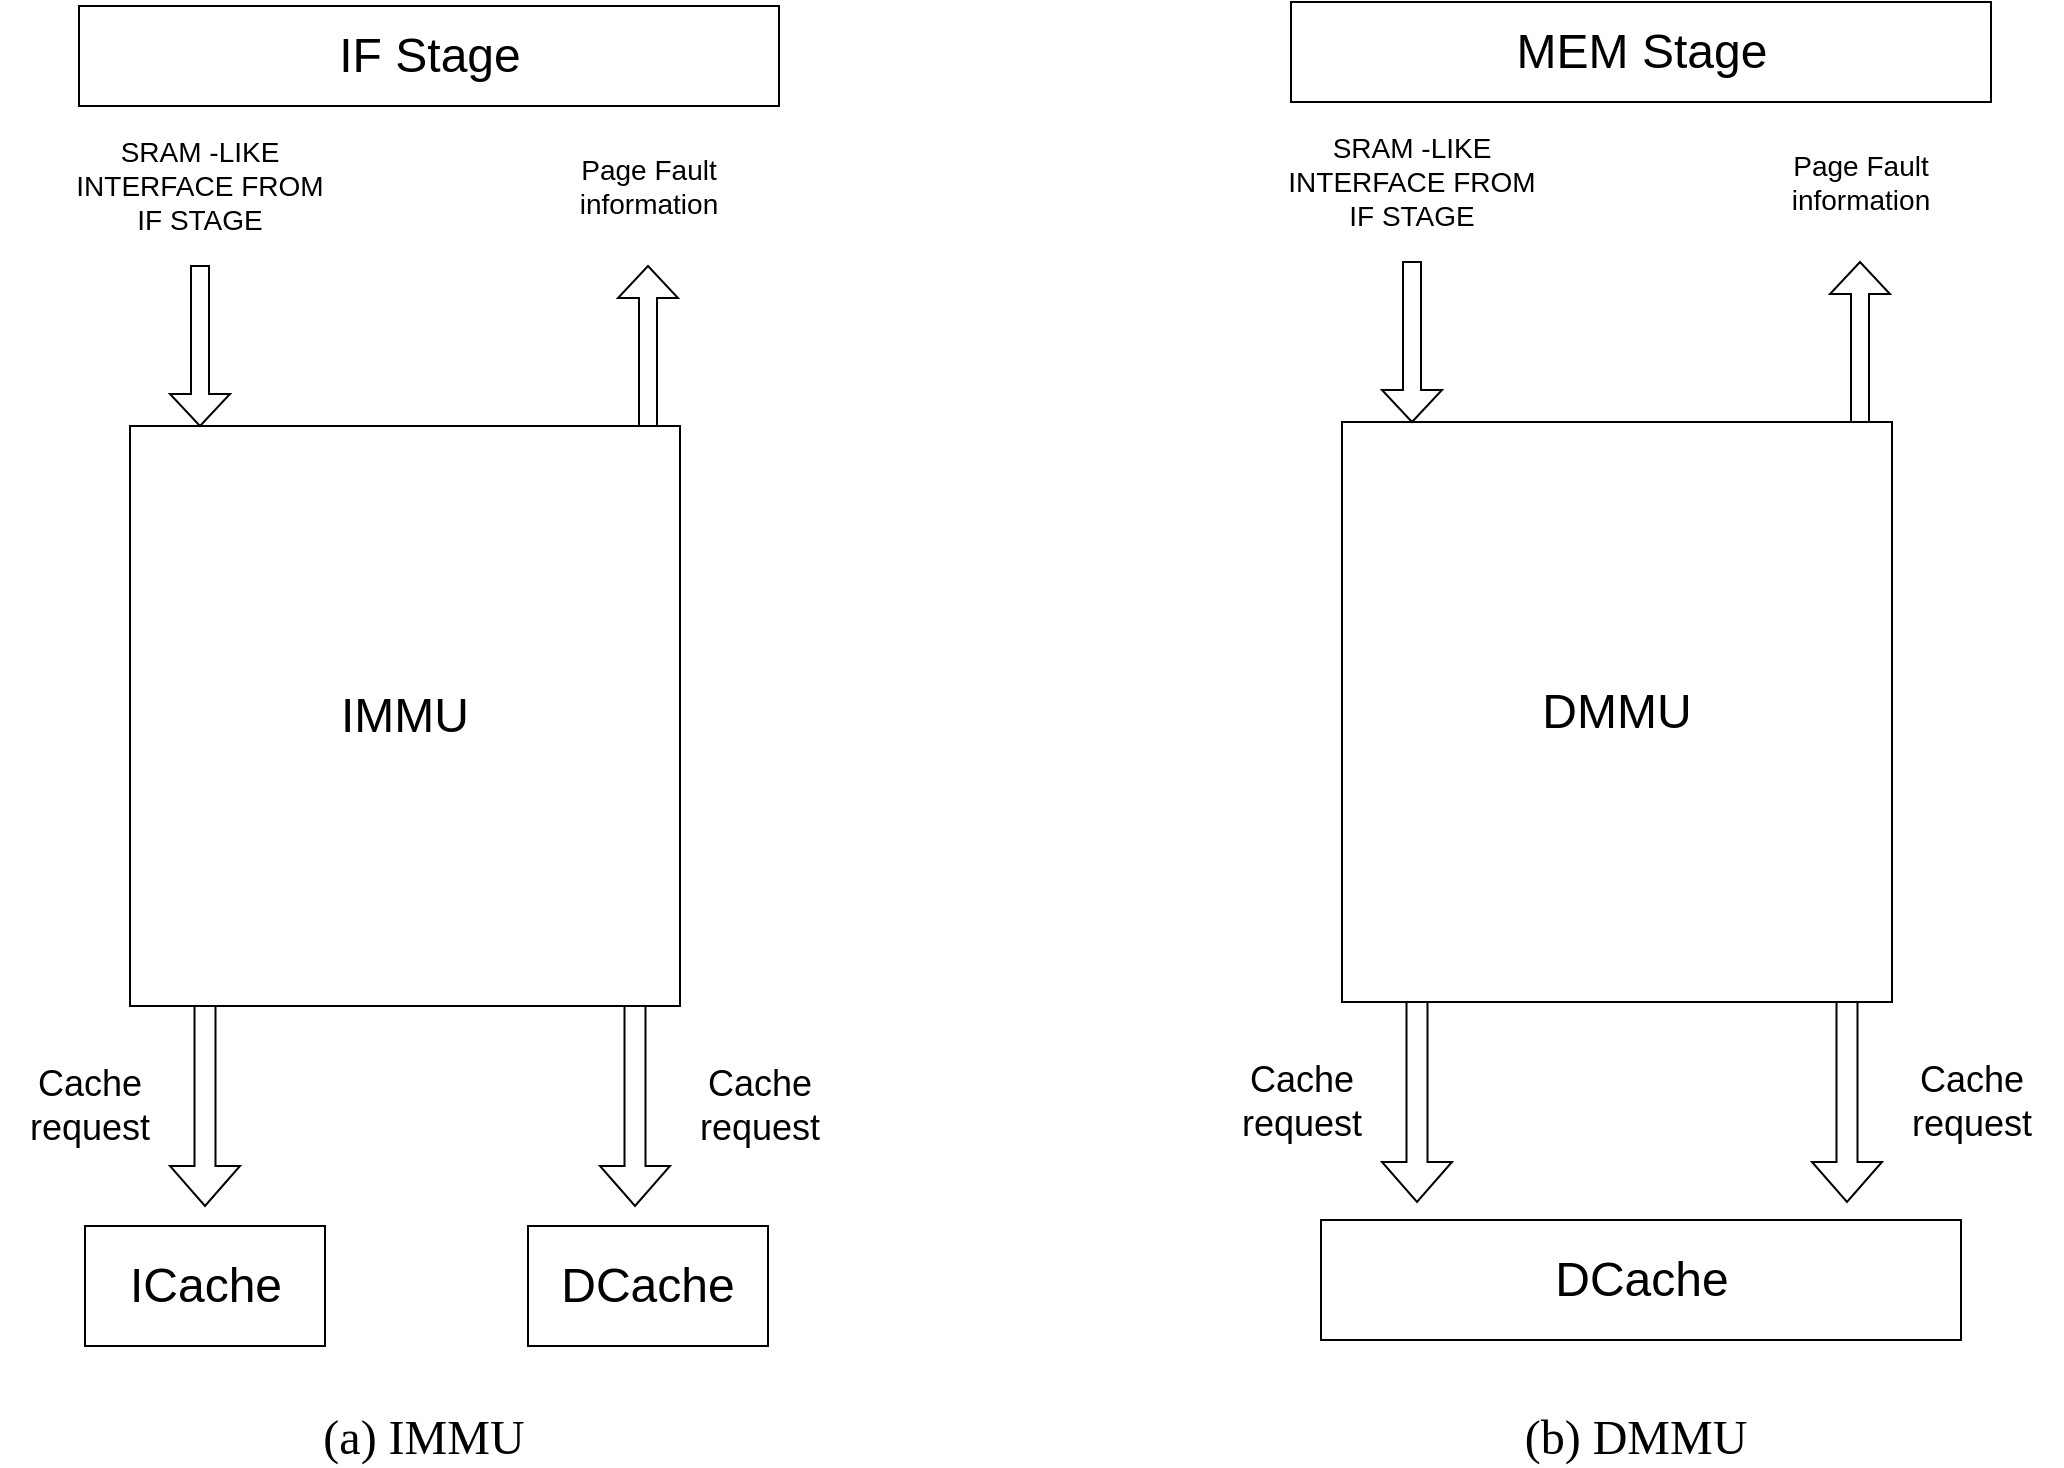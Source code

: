 <mxfile version="14.7.2" type="github">
  <diagram id="K7Za03o5QP1agunwMvN_" name="Page-1">
    <mxGraphModel dx="2062" dy="1160" grid="0" gridSize="10" guides="1" tooltips="1" connect="1" arrows="1" fold="1" page="1" pageScale="1" pageWidth="3300" pageHeight="4681" math="0" shadow="0">
      <root>
        <mxCell id="0" />
        <mxCell id="1" parent="0" />
        <mxCell id="z-vDe1uVp4r6TDLOE44Z-1" value="&lt;font style=&quot;font-size: 24px&quot;&gt;IMMU&lt;/font&gt;" style="rounded=0;whiteSpace=wrap;html=1;" parent="1" vertex="1">
          <mxGeometry x="215" y="430" width="275" height="290" as="geometry" />
        </mxCell>
        <mxCell id="z-vDe1uVp4r6TDLOE44Z-2" value="" style="shape=singleArrow;direction=south;whiteSpace=wrap;html=1;" parent="1" vertex="1">
          <mxGeometry x="235" y="350" width="30" height="80" as="geometry" />
        </mxCell>
        <mxCell id="z-vDe1uVp4r6TDLOE44Z-3" value="&lt;font style=&quot;font-size: 14px&quot;&gt;SRAM -LIKE INTERFACE FROM IF STAGE&lt;/font&gt;" style="text;html=1;strokeColor=none;fillColor=none;align=center;verticalAlign=middle;whiteSpace=wrap;rounded=0;" parent="1" vertex="1">
          <mxGeometry x="180" y="280" width="140" height="60" as="geometry" />
        </mxCell>
        <mxCell id="z-vDe1uVp4r6TDLOE44Z-4" value="&lt;font style=&quot;font-size: 24px&quot;&gt;IF Stage&lt;/font&gt;" style="rounded=0;whiteSpace=wrap;html=1;" parent="1" vertex="1">
          <mxGeometry x="189.5" y="220" width="350" height="50" as="geometry" />
        </mxCell>
        <mxCell id="z-vDe1uVp4r6TDLOE44Z-7" value="" style="shape=singleArrow;direction=west;whiteSpace=wrap;html=1;rotation=90;" parent="1" vertex="1">
          <mxGeometry x="434" y="375" width="80" height="30" as="geometry" />
        </mxCell>
        <mxCell id="z-vDe1uVp4r6TDLOE44Z-8" value="&lt;font style=&quot;font-size: 14px&quot;&gt;Page Fault information&lt;/font&gt;" style="text;html=1;strokeColor=none;fillColor=none;align=center;verticalAlign=middle;whiteSpace=wrap;rounded=0;" parent="1" vertex="1">
          <mxGeometry x="408.5" y="285" width="131" height="50" as="geometry" />
        </mxCell>
        <mxCell id="z-vDe1uVp4r6TDLOE44Z-9" value="&lt;font style=&quot;font-size: 24px&quot;&gt;ICache&lt;/font&gt;" style="rounded=0;whiteSpace=wrap;html=1;" parent="1" vertex="1">
          <mxGeometry x="192.5" y="830" width="120" height="60" as="geometry" />
        </mxCell>
        <mxCell id="z-vDe1uVp4r6TDLOE44Z-10" value="&lt;font style=&quot;font-size: 24px&quot;&gt;DCache&lt;/font&gt;" style="rounded=0;whiteSpace=wrap;html=1;" parent="1" vertex="1">
          <mxGeometry x="414" y="830" width="120" height="60" as="geometry" />
        </mxCell>
        <mxCell id="z-vDe1uVp4r6TDLOE44Z-11" value="" style="shape=singleArrow;direction=south;whiteSpace=wrap;html=1;" parent="1" vertex="1">
          <mxGeometry x="235" y="720" width="35" height="100" as="geometry" />
        </mxCell>
        <mxCell id="z-vDe1uVp4r6TDLOE44Z-12" value="" style="shape=singleArrow;direction=south;whiteSpace=wrap;html=1;" parent="1" vertex="1">
          <mxGeometry x="450" y="720" width="35" height="100" as="geometry" />
        </mxCell>
        <mxCell id="z-vDe1uVp4r6TDLOE44Z-13" value="&lt;font style=&quot;font-size: 18px&quot;&gt;Cache request&lt;/font&gt;" style="text;html=1;strokeColor=none;fillColor=none;align=center;verticalAlign=middle;whiteSpace=wrap;rounded=0;" parent="1" vertex="1">
          <mxGeometry x="150" y="750" width="90" height="40" as="geometry" />
        </mxCell>
        <mxCell id="z-vDe1uVp4r6TDLOE44Z-14" value="&lt;font style=&quot;font-size: 18px&quot;&gt;Cache request&lt;/font&gt;" style="text;html=1;strokeColor=none;fillColor=none;align=center;verticalAlign=middle;whiteSpace=wrap;rounded=0;" parent="1" vertex="1">
          <mxGeometry x="485" y="750" width="90" height="40" as="geometry" />
        </mxCell>
        <mxCell id="b2zgJ6EdgH9R0VB4yWXw-1" value="&lt;font style=&quot;font-size: 24px&quot;&gt;DMMU&lt;/font&gt;" style="rounded=0;whiteSpace=wrap;html=1;" vertex="1" parent="1">
          <mxGeometry x="821" y="428" width="275" height="290" as="geometry" />
        </mxCell>
        <mxCell id="b2zgJ6EdgH9R0VB4yWXw-2" value="" style="shape=singleArrow;direction=south;whiteSpace=wrap;html=1;" vertex="1" parent="1">
          <mxGeometry x="841" y="348" width="30" height="80" as="geometry" />
        </mxCell>
        <mxCell id="b2zgJ6EdgH9R0VB4yWXw-3" value="&lt;font style=&quot;font-size: 14px&quot;&gt;SRAM -LIKE INTERFACE FROM IF STAGE&lt;/font&gt;" style="text;html=1;strokeColor=none;fillColor=none;align=center;verticalAlign=middle;whiteSpace=wrap;rounded=0;" vertex="1" parent="1">
          <mxGeometry x="786" y="278" width="140" height="60" as="geometry" />
        </mxCell>
        <mxCell id="b2zgJ6EdgH9R0VB4yWXw-4" value="&lt;font style=&quot;font-size: 24px&quot;&gt;MEM Stage&lt;/font&gt;" style="rounded=0;whiteSpace=wrap;html=1;" vertex="1" parent="1">
          <mxGeometry x="795.5" y="218" width="350" height="50" as="geometry" />
        </mxCell>
        <mxCell id="b2zgJ6EdgH9R0VB4yWXw-5" value="" style="shape=singleArrow;direction=west;whiteSpace=wrap;html=1;rotation=90;" vertex="1" parent="1">
          <mxGeometry x="1040" y="373" width="80" height="30" as="geometry" />
        </mxCell>
        <mxCell id="b2zgJ6EdgH9R0VB4yWXw-6" value="&lt;font style=&quot;font-size: 14px&quot;&gt;Page Fault information&lt;/font&gt;" style="text;html=1;strokeColor=none;fillColor=none;align=center;verticalAlign=middle;whiteSpace=wrap;rounded=0;" vertex="1" parent="1">
          <mxGeometry x="1014.5" y="283" width="131" height="50" as="geometry" />
        </mxCell>
        <mxCell id="b2zgJ6EdgH9R0VB4yWXw-8" value="&lt;font style=&quot;font-size: 24px&quot;&gt;DCache&lt;/font&gt;" style="rounded=0;whiteSpace=wrap;html=1;" vertex="1" parent="1">
          <mxGeometry x="810.5" y="827" width="320" height="60" as="geometry" />
        </mxCell>
        <mxCell id="b2zgJ6EdgH9R0VB4yWXw-9" value="" style="shape=singleArrow;direction=south;whiteSpace=wrap;html=1;" vertex="1" parent="1">
          <mxGeometry x="841" y="718" width="35" height="100" as="geometry" />
        </mxCell>
        <mxCell id="b2zgJ6EdgH9R0VB4yWXw-10" value="" style="shape=singleArrow;direction=south;whiteSpace=wrap;html=1;" vertex="1" parent="1">
          <mxGeometry x="1056" y="718" width="35" height="100" as="geometry" />
        </mxCell>
        <mxCell id="b2zgJ6EdgH9R0VB4yWXw-11" value="&lt;font style=&quot;font-size: 18px&quot;&gt;Cache request&lt;/font&gt;" style="text;html=1;strokeColor=none;fillColor=none;align=center;verticalAlign=middle;whiteSpace=wrap;rounded=0;" vertex="1" parent="1">
          <mxGeometry x="756" y="748" width="90" height="40" as="geometry" />
        </mxCell>
        <mxCell id="b2zgJ6EdgH9R0VB4yWXw-12" value="&lt;font style=&quot;font-size: 18px&quot;&gt;Cache request&lt;/font&gt;" style="text;html=1;strokeColor=none;fillColor=none;align=center;verticalAlign=middle;whiteSpace=wrap;rounded=0;" vertex="1" parent="1">
          <mxGeometry x="1091" y="748" width="90" height="40" as="geometry" />
        </mxCell>
        <mxCell id="b2zgJ6EdgH9R0VB4yWXw-14" value="&lt;font style=&quot;font-size: 24px&quot; face=&quot;Times New Roman&quot;&gt;(a) IMMU&lt;/font&gt;" style="text;html=1;strokeColor=none;fillColor=none;align=center;verticalAlign=middle;whiteSpace=wrap;rounded=0;" vertex="1" parent="1">
          <mxGeometry x="282" y="924" width="160" height="23" as="geometry" />
        </mxCell>
        <mxCell id="b2zgJ6EdgH9R0VB4yWXw-15" value="&lt;font style=&quot;font-size: 24px&quot; face=&quot;Times New Roman&quot;&gt;(b) DMMU&lt;/font&gt;" style="text;html=1;strokeColor=none;fillColor=none;align=center;verticalAlign=middle;whiteSpace=wrap;rounded=0;" vertex="1" parent="1">
          <mxGeometry x="888" y="924" width="160" height="23" as="geometry" />
        </mxCell>
      </root>
    </mxGraphModel>
  </diagram>
</mxfile>
